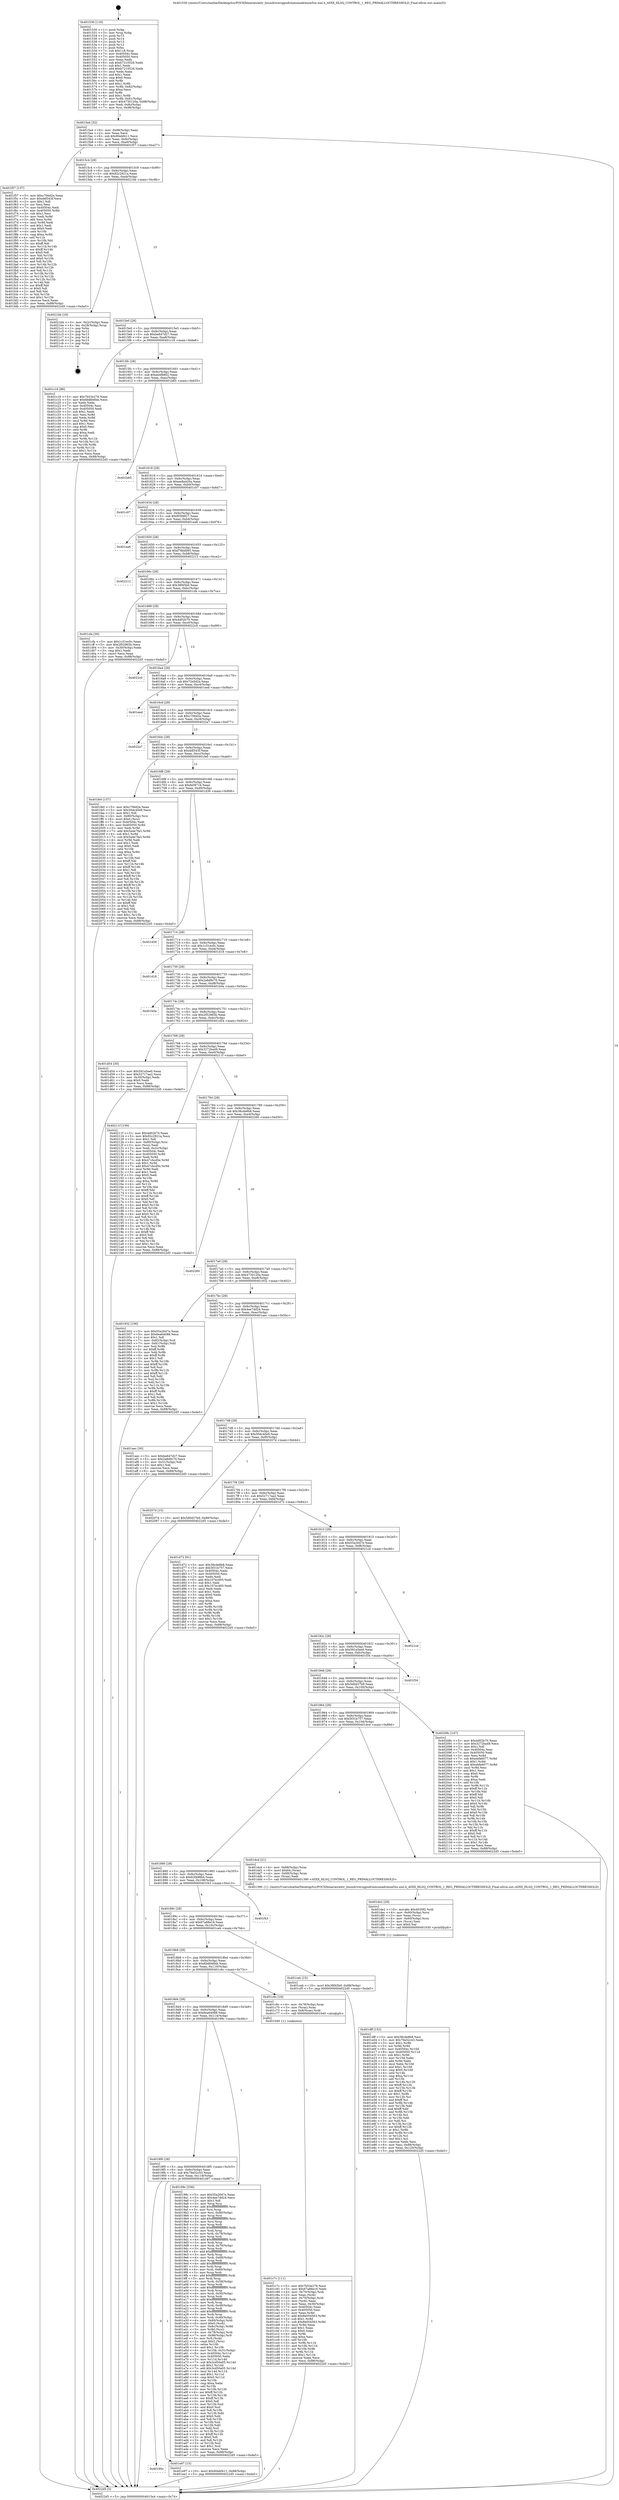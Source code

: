 digraph "0x401530" {
  label = "0x401530 (/mnt/c/Users/mathe/Desktop/tcc/POCII/binaries/extr_linuxdriversgpudrmmsmadrenoa5xx.xml.h_A5XX_HLSQ_CONTROL_1_REG_PRIMALLOCTHRESHOLD_Final-ollvm.out::main(0))"
  labelloc = "t"
  node[shape=record]

  Entry [label="",width=0.3,height=0.3,shape=circle,fillcolor=black,style=filled]
  "0x4015a4" [label="{
     0x4015a4 [32]\l
     | [instrs]\l
     &nbsp;&nbsp;0x4015a4 \<+6\>: mov -0x88(%rbp),%eax\l
     &nbsp;&nbsp;0x4015aa \<+2\>: mov %eax,%ecx\l
     &nbsp;&nbsp;0x4015ac \<+6\>: sub $0x90ebf411,%ecx\l
     &nbsp;&nbsp;0x4015b2 \<+6\>: mov %eax,-0x9c(%rbp)\l
     &nbsp;&nbsp;0x4015b8 \<+6\>: mov %ecx,-0xa0(%rbp)\l
     &nbsp;&nbsp;0x4015be \<+6\>: je 0000000000401f57 \<main+0xa27\>\l
  }"]
  "0x401f57" [label="{
     0x401f57 [137]\l
     | [instrs]\l
     &nbsp;&nbsp;0x401f57 \<+5\>: mov $0xc706d2e,%eax\l
     &nbsp;&nbsp;0x401f5c \<+5\>: mov $0xddf343f,%ecx\l
     &nbsp;&nbsp;0x401f61 \<+2\>: mov $0x1,%dl\l
     &nbsp;&nbsp;0x401f63 \<+2\>: xor %esi,%esi\l
     &nbsp;&nbsp;0x401f65 \<+7\>: mov 0x40504c,%edi\l
     &nbsp;&nbsp;0x401f6c \<+8\>: mov 0x405050,%r8d\l
     &nbsp;&nbsp;0x401f74 \<+3\>: sub $0x1,%esi\l
     &nbsp;&nbsp;0x401f77 \<+3\>: mov %edi,%r9d\l
     &nbsp;&nbsp;0x401f7a \<+3\>: add %esi,%r9d\l
     &nbsp;&nbsp;0x401f7d \<+4\>: imul %r9d,%edi\l
     &nbsp;&nbsp;0x401f81 \<+3\>: and $0x1,%edi\l
     &nbsp;&nbsp;0x401f84 \<+3\>: cmp $0x0,%edi\l
     &nbsp;&nbsp;0x401f87 \<+4\>: sete %r10b\l
     &nbsp;&nbsp;0x401f8b \<+4\>: cmp $0xa,%r8d\l
     &nbsp;&nbsp;0x401f8f \<+4\>: setl %r11b\l
     &nbsp;&nbsp;0x401f93 \<+3\>: mov %r10b,%bl\l
     &nbsp;&nbsp;0x401f96 \<+3\>: xor $0xff,%bl\l
     &nbsp;&nbsp;0x401f99 \<+3\>: mov %r11b,%r14b\l
     &nbsp;&nbsp;0x401f9c \<+4\>: xor $0xff,%r14b\l
     &nbsp;&nbsp;0x401fa0 \<+3\>: xor $0x0,%dl\l
     &nbsp;&nbsp;0x401fa3 \<+3\>: mov %bl,%r15b\l
     &nbsp;&nbsp;0x401fa6 \<+4\>: and $0x0,%r15b\l
     &nbsp;&nbsp;0x401faa \<+3\>: and %dl,%r10b\l
     &nbsp;&nbsp;0x401fad \<+3\>: mov %r14b,%r12b\l
     &nbsp;&nbsp;0x401fb0 \<+4\>: and $0x0,%r12b\l
     &nbsp;&nbsp;0x401fb4 \<+3\>: and %dl,%r11b\l
     &nbsp;&nbsp;0x401fb7 \<+3\>: or %r10b,%r15b\l
     &nbsp;&nbsp;0x401fba \<+3\>: or %r11b,%r12b\l
     &nbsp;&nbsp;0x401fbd \<+3\>: xor %r12b,%r15b\l
     &nbsp;&nbsp;0x401fc0 \<+3\>: or %r14b,%bl\l
     &nbsp;&nbsp;0x401fc3 \<+3\>: xor $0xff,%bl\l
     &nbsp;&nbsp;0x401fc6 \<+3\>: or $0x0,%dl\l
     &nbsp;&nbsp;0x401fc9 \<+2\>: and %dl,%bl\l
     &nbsp;&nbsp;0x401fcb \<+3\>: or %bl,%r15b\l
     &nbsp;&nbsp;0x401fce \<+4\>: test $0x1,%r15b\l
     &nbsp;&nbsp;0x401fd2 \<+3\>: cmovne %ecx,%eax\l
     &nbsp;&nbsp;0x401fd5 \<+6\>: mov %eax,-0x88(%rbp)\l
     &nbsp;&nbsp;0x401fdb \<+5\>: jmp 00000000004022d5 \<main+0xda5\>\l
  }"]
  "0x4015c4" [label="{
     0x4015c4 [28]\l
     | [instrs]\l
     &nbsp;&nbsp;0x4015c4 \<+5\>: jmp 00000000004015c9 \<main+0x99\>\l
     &nbsp;&nbsp;0x4015c9 \<+6\>: mov -0x9c(%rbp),%eax\l
     &nbsp;&nbsp;0x4015cf \<+5\>: sub $0x92c2921a,%eax\l
     &nbsp;&nbsp;0x4015d4 \<+6\>: mov %eax,-0xa4(%rbp)\l
     &nbsp;&nbsp;0x4015da \<+6\>: je 00000000004021bb \<main+0xc8b\>\l
  }"]
  Exit [label="",width=0.3,height=0.3,shape=circle,fillcolor=black,style=filled,peripheries=2]
  "0x4021bb" [label="{
     0x4021bb [18]\l
     | [instrs]\l
     &nbsp;&nbsp;0x4021bb \<+3\>: mov -0x2c(%rbp),%eax\l
     &nbsp;&nbsp;0x4021be \<+4\>: lea -0x28(%rbp),%rsp\l
     &nbsp;&nbsp;0x4021c2 \<+1\>: pop %rbx\l
     &nbsp;&nbsp;0x4021c3 \<+2\>: pop %r12\l
     &nbsp;&nbsp;0x4021c5 \<+2\>: pop %r13\l
     &nbsp;&nbsp;0x4021c7 \<+2\>: pop %r14\l
     &nbsp;&nbsp;0x4021c9 \<+2\>: pop %r15\l
     &nbsp;&nbsp;0x4021cb \<+1\>: pop %rbp\l
     &nbsp;&nbsp;0x4021cc \<+1\>: ret\l
  }"]
  "0x4015e0" [label="{
     0x4015e0 [28]\l
     | [instrs]\l
     &nbsp;&nbsp;0x4015e0 \<+5\>: jmp 00000000004015e5 \<main+0xb5\>\l
     &nbsp;&nbsp;0x4015e5 \<+6\>: mov -0x9c(%rbp),%eax\l
     &nbsp;&nbsp;0x4015eb \<+5\>: sub $0xbe647d27,%eax\l
     &nbsp;&nbsp;0x4015f0 \<+6\>: mov %eax,-0xa8(%rbp)\l
     &nbsp;&nbsp;0x4015f6 \<+6\>: je 0000000000401c16 \<main+0x6e6\>\l
  }"]
  "0x40190c" [label="{
     0x40190c\l
  }", style=dashed]
  "0x401c16" [label="{
     0x401c16 [86]\l
     | [instrs]\l
     &nbsp;&nbsp;0x401c16 \<+5\>: mov $0x7b53e276,%eax\l
     &nbsp;&nbsp;0x401c1b \<+5\>: mov $0x6bd846bb,%ecx\l
     &nbsp;&nbsp;0x401c20 \<+2\>: xor %edx,%edx\l
     &nbsp;&nbsp;0x401c22 \<+7\>: mov 0x40504c,%esi\l
     &nbsp;&nbsp;0x401c29 \<+7\>: mov 0x405050,%edi\l
     &nbsp;&nbsp;0x401c30 \<+3\>: sub $0x1,%edx\l
     &nbsp;&nbsp;0x401c33 \<+3\>: mov %esi,%r8d\l
     &nbsp;&nbsp;0x401c36 \<+3\>: add %edx,%r8d\l
     &nbsp;&nbsp;0x401c39 \<+4\>: imul %r8d,%esi\l
     &nbsp;&nbsp;0x401c3d \<+3\>: and $0x1,%esi\l
     &nbsp;&nbsp;0x401c40 \<+3\>: cmp $0x0,%esi\l
     &nbsp;&nbsp;0x401c43 \<+4\>: sete %r9b\l
     &nbsp;&nbsp;0x401c47 \<+3\>: cmp $0xa,%edi\l
     &nbsp;&nbsp;0x401c4a \<+4\>: setl %r10b\l
     &nbsp;&nbsp;0x401c4e \<+3\>: mov %r9b,%r11b\l
     &nbsp;&nbsp;0x401c51 \<+3\>: and %r10b,%r11b\l
     &nbsp;&nbsp;0x401c54 \<+3\>: xor %r10b,%r9b\l
     &nbsp;&nbsp;0x401c57 \<+3\>: or %r9b,%r11b\l
     &nbsp;&nbsp;0x401c5a \<+4\>: test $0x1,%r11b\l
     &nbsp;&nbsp;0x401c5e \<+3\>: cmovne %ecx,%eax\l
     &nbsp;&nbsp;0x401c61 \<+6\>: mov %eax,-0x88(%rbp)\l
     &nbsp;&nbsp;0x401c67 \<+5\>: jmp 00000000004022d5 \<main+0xda5\>\l
  }"]
  "0x4015fc" [label="{
     0x4015fc [28]\l
     | [instrs]\l
     &nbsp;&nbsp;0x4015fc \<+5\>: jmp 0000000000401601 \<main+0xd1\>\l
     &nbsp;&nbsp;0x401601 \<+6\>: mov -0x9c(%rbp),%eax\l
     &nbsp;&nbsp;0x401607 \<+5\>: sub $0xee4fb802,%eax\l
     &nbsp;&nbsp;0x40160c \<+6\>: mov %eax,-0xac(%rbp)\l
     &nbsp;&nbsp;0x401612 \<+6\>: je 0000000000401b65 \<main+0x635\>\l
  }"]
  "0x401e97" [label="{
     0x401e97 [15]\l
     | [instrs]\l
     &nbsp;&nbsp;0x401e97 \<+10\>: movl $0x90ebf411,-0x88(%rbp)\l
     &nbsp;&nbsp;0x401ea1 \<+5\>: jmp 00000000004022d5 \<main+0xda5\>\l
  }"]
  "0x401b65" [label="{
     0x401b65\l
  }", style=dashed]
  "0x401618" [label="{
     0x401618 [28]\l
     | [instrs]\l
     &nbsp;&nbsp;0x401618 \<+5\>: jmp 000000000040161d \<main+0xed\>\l
     &nbsp;&nbsp;0x40161d \<+6\>: mov -0x9c(%rbp),%eax\l
     &nbsp;&nbsp;0x401623 \<+5\>: sub $0xee8a420a,%eax\l
     &nbsp;&nbsp;0x401628 \<+6\>: mov %eax,-0xb0(%rbp)\l
     &nbsp;&nbsp;0x40162e \<+6\>: je 0000000000401c07 \<main+0x6d7\>\l
  }"]
  "0x401dff" [label="{
     0x401dff [152]\l
     | [instrs]\l
     &nbsp;&nbsp;0x401dff \<+5\>: mov $0x38cde8b8,%esi\l
     &nbsp;&nbsp;0x401e04 \<+5\>: mov $0x79a52c43,%edx\l
     &nbsp;&nbsp;0x401e09 \<+3\>: mov $0x1,%r8b\l
     &nbsp;&nbsp;0x401e0c \<+3\>: xor %r9d,%r9d\l
     &nbsp;&nbsp;0x401e0f \<+8\>: mov 0x40504c,%r10d\l
     &nbsp;&nbsp;0x401e17 \<+8\>: mov 0x405050,%r11d\l
     &nbsp;&nbsp;0x401e1f \<+4\>: sub $0x1,%r9d\l
     &nbsp;&nbsp;0x401e23 \<+3\>: mov %r10d,%ebx\l
     &nbsp;&nbsp;0x401e26 \<+3\>: add %r9d,%ebx\l
     &nbsp;&nbsp;0x401e29 \<+4\>: imul %ebx,%r10d\l
     &nbsp;&nbsp;0x401e2d \<+4\>: and $0x1,%r10d\l
     &nbsp;&nbsp;0x401e31 \<+4\>: cmp $0x0,%r10d\l
     &nbsp;&nbsp;0x401e35 \<+4\>: sete %r14b\l
     &nbsp;&nbsp;0x401e39 \<+4\>: cmp $0xa,%r11d\l
     &nbsp;&nbsp;0x401e3d \<+4\>: setl %r15b\l
     &nbsp;&nbsp;0x401e41 \<+3\>: mov %r14b,%r12b\l
     &nbsp;&nbsp;0x401e44 \<+4\>: xor $0xff,%r12b\l
     &nbsp;&nbsp;0x401e48 \<+3\>: mov %r15b,%r13b\l
     &nbsp;&nbsp;0x401e4b \<+4\>: xor $0xff,%r13b\l
     &nbsp;&nbsp;0x401e4f \<+4\>: xor $0x1,%r8b\l
     &nbsp;&nbsp;0x401e53 \<+3\>: mov %r12b,%cl\l
     &nbsp;&nbsp;0x401e56 \<+3\>: and $0xff,%cl\l
     &nbsp;&nbsp;0x401e59 \<+3\>: and %r8b,%r14b\l
     &nbsp;&nbsp;0x401e5c \<+3\>: mov %r13b,%dil\l
     &nbsp;&nbsp;0x401e5f \<+4\>: and $0xff,%dil\l
     &nbsp;&nbsp;0x401e63 \<+3\>: and %r8b,%r15b\l
     &nbsp;&nbsp;0x401e66 \<+3\>: or %r14b,%cl\l
     &nbsp;&nbsp;0x401e69 \<+3\>: or %r15b,%dil\l
     &nbsp;&nbsp;0x401e6c \<+3\>: xor %dil,%cl\l
     &nbsp;&nbsp;0x401e6f \<+3\>: or %r13b,%r12b\l
     &nbsp;&nbsp;0x401e72 \<+4\>: xor $0xff,%r12b\l
     &nbsp;&nbsp;0x401e76 \<+4\>: or $0x1,%r8b\l
     &nbsp;&nbsp;0x401e7a \<+3\>: and %r8b,%r12b\l
     &nbsp;&nbsp;0x401e7d \<+3\>: or %r12b,%cl\l
     &nbsp;&nbsp;0x401e80 \<+3\>: test $0x1,%cl\l
     &nbsp;&nbsp;0x401e83 \<+3\>: cmovne %edx,%esi\l
     &nbsp;&nbsp;0x401e86 \<+6\>: mov %esi,-0x88(%rbp)\l
     &nbsp;&nbsp;0x401e8c \<+6\>: mov %eax,-0x120(%rbp)\l
     &nbsp;&nbsp;0x401e92 \<+5\>: jmp 00000000004022d5 \<main+0xda5\>\l
  }"]
  "0x401c07" [label="{
     0x401c07\l
  }", style=dashed]
  "0x401634" [label="{
     0x401634 [28]\l
     | [instrs]\l
     &nbsp;&nbsp;0x401634 \<+5\>: jmp 0000000000401639 \<main+0x109\>\l
     &nbsp;&nbsp;0x401639 \<+6\>: mov -0x9c(%rbp),%eax\l
     &nbsp;&nbsp;0x40163f \<+5\>: sub $0xf05fd817,%eax\l
     &nbsp;&nbsp;0x401644 \<+6\>: mov %eax,-0xb4(%rbp)\l
     &nbsp;&nbsp;0x40164a \<+6\>: je 0000000000401ea6 \<main+0x976\>\l
  }"]
  "0x401de2" [label="{
     0x401de2 [29]\l
     | [instrs]\l
     &nbsp;&nbsp;0x401de2 \<+10\>: movabs $0x4030f2,%rdi\l
     &nbsp;&nbsp;0x401dec \<+4\>: mov -0x60(%rbp),%rcx\l
     &nbsp;&nbsp;0x401df0 \<+2\>: mov %eax,(%rcx)\l
     &nbsp;&nbsp;0x401df2 \<+4\>: mov -0x60(%rbp),%rcx\l
     &nbsp;&nbsp;0x401df6 \<+2\>: mov (%rcx),%esi\l
     &nbsp;&nbsp;0x401df8 \<+2\>: mov $0x0,%al\l
     &nbsp;&nbsp;0x401dfa \<+5\>: call 0000000000401030 \<printf@plt\>\l
     | [calls]\l
     &nbsp;&nbsp;0x401030 \{1\} (unknown)\l
  }"]
  "0x401ea6" [label="{
     0x401ea6\l
  }", style=dashed]
  "0x401650" [label="{
     0x401650 [28]\l
     | [instrs]\l
     &nbsp;&nbsp;0x401650 \<+5\>: jmp 0000000000401655 \<main+0x125\>\l
     &nbsp;&nbsp;0x401655 \<+6\>: mov -0x9c(%rbp),%eax\l
     &nbsp;&nbsp;0x40165b \<+5\>: sub $0xf76bd065,%eax\l
     &nbsp;&nbsp;0x401660 \<+6\>: mov %eax,-0xb8(%rbp)\l
     &nbsp;&nbsp;0x401666 \<+6\>: je 0000000000402212 \<main+0xce2\>\l
  }"]
  "0x401c7c" [label="{
     0x401c7c [111]\l
     | [instrs]\l
     &nbsp;&nbsp;0x401c7c \<+5\>: mov $0x7b53e276,%ecx\l
     &nbsp;&nbsp;0x401c81 \<+5\>: mov $0x67a88e16,%edx\l
     &nbsp;&nbsp;0x401c86 \<+4\>: mov -0x70(%rbp),%rdi\l
     &nbsp;&nbsp;0x401c8a \<+2\>: mov %eax,(%rdi)\l
     &nbsp;&nbsp;0x401c8c \<+4\>: mov -0x70(%rbp),%rdi\l
     &nbsp;&nbsp;0x401c90 \<+2\>: mov (%rdi),%eax\l
     &nbsp;&nbsp;0x401c92 \<+3\>: mov %eax,-0x30(%rbp)\l
     &nbsp;&nbsp;0x401c95 \<+7\>: mov 0x40504c,%eax\l
     &nbsp;&nbsp;0x401c9c \<+7\>: mov 0x405050,%esi\l
     &nbsp;&nbsp;0x401ca3 \<+3\>: mov %eax,%r8d\l
     &nbsp;&nbsp;0x401ca6 \<+7\>: add $0x8e054563,%r8d\l
     &nbsp;&nbsp;0x401cad \<+4\>: sub $0x1,%r8d\l
     &nbsp;&nbsp;0x401cb1 \<+7\>: sub $0x8e054563,%r8d\l
     &nbsp;&nbsp;0x401cb8 \<+4\>: imul %r8d,%eax\l
     &nbsp;&nbsp;0x401cbc \<+3\>: and $0x1,%eax\l
     &nbsp;&nbsp;0x401cbf \<+3\>: cmp $0x0,%eax\l
     &nbsp;&nbsp;0x401cc2 \<+4\>: sete %r9b\l
     &nbsp;&nbsp;0x401cc6 \<+3\>: cmp $0xa,%esi\l
     &nbsp;&nbsp;0x401cc9 \<+4\>: setl %r10b\l
     &nbsp;&nbsp;0x401ccd \<+3\>: mov %r9b,%r11b\l
     &nbsp;&nbsp;0x401cd0 \<+3\>: and %r10b,%r11b\l
     &nbsp;&nbsp;0x401cd3 \<+3\>: xor %r10b,%r9b\l
     &nbsp;&nbsp;0x401cd6 \<+3\>: or %r9b,%r11b\l
     &nbsp;&nbsp;0x401cd9 \<+4\>: test $0x1,%r11b\l
     &nbsp;&nbsp;0x401cdd \<+3\>: cmovne %edx,%ecx\l
     &nbsp;&nbsp;0x401ce0 \<+6\>: mov %ecx,-0x88(%rbp)\l
     &nbsp;&nbsp;0x401ce6 \<+5\>: jmp 00000000004022d5 \<main+0xda5\>\l
  }"]
  "0x402212" [label="{
     0x402212\l
  }", style=dashed]
  "0x40166c" [label="{
     0x40166c [28]\l
     | [instrs]\l
     &nbsp;&nbsp;0x40166c \<+5\>: jmp 0000000000401671 \<main+0x141\>\l
     &nbsp;&nbsp;0x401671 \<+6\>: mov -0x9c(%rbp),%eax\l
     &nbsp;&nbsp;0x401677 \<+5\>: sub $0x38f45b0,%eax\l
     &nbsp;&nbsp;0x40167c \<+6\>: mov %eax,-0xbc(%rbp)\l
     &nbsp;&nbsp;0x401682 \<+6\>: je 0000000000401cfa \<main+0x7ca\>\l
  }"]
  "0x4018f0" [label="{
     0x4018f0 [28]\l
     | [instrs]\l
     &nbsp;&nbsp;0x4018f0 \<+5\>: jmp 00000000004018f5 \<main+0x3c5\>\l
     &nbsp;&nbsp;0x4018f5 \<+6\>: mov -0x9c(%rbp),%eax\l
     &nbsp;&nbsp;0x4018fb \<+5\>: sub $0x79a52c43,%eax\l
     &nbsp;&nbsp;0x401900 \<+6\>: mov %eax,-0x118(%rbp)\l
     &nbsp;&nbsp;0x401906 \<+6\>: je 0000000000401e97 \<main+0x967\>\l
  }"]
  "0x401cfa" [label="{
     0x401cfa [30]\l
     | [instrs]\l
     &nbsp;&nbsp;0x401cfa \<+5\>: mov $0x1c31ec0c,%eax\l
     &nbsp;&nbsp;0x401cff \<+5\>: mov $0x2f52965b,%ecx\l
     &nbsp;&nbsp;0x401d04 \<+3\>: mov -0x30(%rbp),%edx\l
     &nbsp;&nbsp;0x401d07 \<+3\>: cmp $0x1,%edx\l
     &nbsp;&nbsp;0x401d0a \<+3\>: cmovl %ecx,%eax\l
     &nbsp;&nbsp;0x401d0d \<+6\>: mov %eax,-0x88(%rbp)\l
     &nbsp;&nbsp;0x401d13 \<+5\>: jmp 00000000004022d5 \<main+0xda5\>\l
  }"]
  "0x401688" [label="{
     0x401688 [28]\l
     | [instrs]\l
     &nbsp;&nbsp;0x401688 \<+5\>: jmp 000000000040168d \<main+0x15d\>\l
     &nbsp;&nbsp;0x40168d \<+6\>: mov -0x9c(%rbp),%eax\l
     &nbsp;&nbsp;0x401693 \<+5\>: sub $0x4d02b70,%eax\l
     &nbsp;&nbsp;0x401698 \<+6\>: mov %eax,-0xc0(%rbp)\l
     &nbsp;&nbsp;0x40169e \<+6\>: je 00000000004022c0 \<main+0xd90\>\l
  }"]
  "0x40199c" [label="{
     0x40199c [336]\l
     | [instrs]\l
     &nbsp;&nbsp;0x40199c \<+5\>: mov $0x55a2647e,%eax\l
     &nbsp;&nbsp;0x4019a1 \<+5\>: mov $0x4ee7dd24,%ecx\l
     &nbsp;&nbsp;0x4019a6 \<+2\>: mov $0x1,%dl\l
     &nbsp;&nbsp;0x4019a8 \<+3\>: mov %rsp,%rsi\l
     &nbsp;&nbsp;0x4019ab \<+4\>: add $0xfffffffffffffff0,%rsi\l
     &nbsp;&nbsp;0x4019af \<+3\>: mov %rsi,%rsp\l
     &nbsp;&nbsp;0x4019b2 \<+4\>: mov %rsi,-0x80(%rbp)\l
     &nbsp;&nbsp;0x4019b6 \<+3\>: mov %rsp,%rsi\l
     &nbsp;&nbsp;0x4019b9 \<+4\>: add $0xfffffffffffffff0,%rsi\l
     &nbsp;&nbsp;0x4019bd \<+3\>: mov %rsi,%rsp\l
     &nbsp;&nbsp;0x4019c0 \<+3\>: mov %rsp,%rdi\l
     &nbsp;&nbsp;0x4019c3 \<+4\>: add $0xfffffffffffffff0,%rdi\l
     &nbsp;&nbsp;0x4019c7 \<+3\>: mov %rdi,%rsp\l
     &nbsp;&nbsp;0x4019ca \<+4\>: mov %rdi,-0x78(%rbp)\l
     &nbsp;&nbsp;0x4019ce \<+3\>: mov %rsp,%rdi\l
     &nbsp;&nbsp;0x4019d1 \<+4\>: add $0xfffffffffffffff0,%rdi\l
     &nbsp;&nbsp;0x4019d5 \<+3\>: mov %rdi,%rsp\l
     &nbsp;&nbsp;0x4019d8 \<+4\>: mov %rdi,-0x70(%rbp)\l
     &nbsp;&nbsp;0x4019dc \<+3\>: mov %rsp,%rdi\l
     &nbsp;&nbsp;0x4019df \<+4\>: add $0xfffffffffffffff0,%rdi\l
     &nbsp;&nbsp;0x4019e3 \<+3\>: mov %rdi,%rsp\l
     &nbsp;&nbsp;0x4019e6 \<+4\>: mov %rdi,-0x68(%rbp)\l
     &nbsp;&nbsp;0x4019ea \<+3\>: mov %rsp,%rdi\l
     &nbsp;&nbsp;0x4019ed \<+4\>: add $0xfffffffffffffff0,%rdi\l
     &nbsp;&nbsp;0x4019f1 \<+3\>: mov %rdi,%rsp\l
     &nbsp;&nbsp;0x4019f4 \<+4\>: mov %rdi,-0x60(%rbp)\l
     &nbsp;&nbsp;0x4019f8 \<+3\>: mov %rsp,%rdi\l
     &nbsp;&nbsp;0x4019fb \<+4\>: add $0xfffffffffffffff0,%rdi\l
     &nbsp;&nbsp;0x4019ff \<+3\>: mov %rdi,%rsp\l
     &nbsp;&nbsp;0x401a02 \<+4\>: mov %rdi,-0x58(%rbp)\l
     &nbsp;&nbsp;0x401a06 \<+3\>: mov %rsp,%rdi\l
     &nbsp;&nbsp;0x401a09 \<+4\>: add $0xfffffffffffffff0,%rdi\l
     &nbsp;&nbsp;0x401a0d \<+3\>: mov %rdi,%rsp\l
     &nbsp;&nbsp;0x401a10 \<+4\>: mov %rdi,-0x50(%rbp)\l
     &nbsp;&nbsp;0x401a14 \<+3\>: mov %rsp,%rdi\l
     &nbsp;&nbsp;0x401a17 \<+4\>: add $0xfffffffffffffff0,%rdi\l
     &nbsp;&nbsp;0x401a1b \<+3\>: mov %rdi,%rsp\l
     &nbsp;&nbsp;0x401a1e \<+4\>: mov %rdi,-0x48(%rbp)\l
     &nbsp;&nbsp;0x401a22 \<+3\>: mov %rsp,%rdi\l
     &nbsp;&nbsp;0x401a25 \<+4\>: add $0xfffffffffffffff0,%rdi\l
     &nbsp;&nbsp;0x401a29 \<+3\>: mov %rdi,%rsp\l
     &nbsp;&nbsp;0x401a2c \<+4\>: mov %rdi,-0x40(%rbp)\l
     &nbsp;&nbsp;0x401a30 \<+4\>: mov -0x80(%rbp),%rdi\l
     &nbsp;&nbsp;0x401a34 \<+6\>: movl $0x0,(%rdi)\l
     &nbsp;&nbsp;0x401a3a \<+7\>: mov -0x8c(%rbp),%r8d\l
     &nbsp;&nbsp;0x401a41 \<+3\>: mov %r8d,(%rsi)\l
     &nbsp;&nbsp;0x401a44 \<+4\>: mov -0x78(%rbp),%rdi\l
     &nbsp;&nbsp;0x401a48 \<+7\>: mov -0x98(%rbp),%r9\l
     &nbsp;&nbsp;0x401a4f \<+3\>: mov %r9,(%rdi)\l
     &nbsp;&nbsp;0x401a52 \<+3\>: cmpl $0x2,(%rsi)\l
     &nbsp;&nbsp;0x401a55 \<+4\>: setne %r10b\l
     &nbsp;&nbsp;0x401a59 \<+4\>: and $0x1,%r10b\l
     &nbsp;&nbsp;0x401a5d \<+4\>: mov %r10b,-0x31(%rbp)\l
     &nbsp;&nbsp;0x401a61 \<+8\>: mov 0x40504c,%r11d\l
     &nbsp;&nbsp;0x401a69 \<+7\>: mov 0x405050,%ebx\l
     &nbsp;&nbsp;0x401a70 \<+3\>: mov %r11d,%r14d\l
     &nbsp;&nbsp;0x401a73 \<+7\>: sub $0x3cd50a05,%r14d\l
     &nbsp;&nbsp;0x401a7a \<+4\>: sub $0x1,%r14d\l
     &nbsp;&nbsp;0x401a7e \<+7\>: add $0x3cd50a05,%r14d\l
     &nbsp;&nbsp;0x401a85 \<+4\>: imul %r14d,%r11d\l
     &nbsp;&nbsp;0x401a89 \<+4\>: and $0x1,%r11d\l
     &nbsp;&nbsp;0x401a8d \<+4\>: cmp $0x0,%r11d\l
     &nbsp;&nbsp;0x401a91 \<+4\>: sete %r10b\l
     &nbsp;&nbsp;0x401a95 \<+3\>: cmp $0xa,%ebx\l
     &nbsp;&nbsp;0x401a98 \<+4\>: setl %r15b\l
     &nbsp;&nbsp;0x401a9c \<+3\>: mov %r10b,%r12b\l
     &nbsp;&nbsp;0x401a9f \<+4\>: xor $0xff,%r12b\l
     &nbsp;&nbsp;0x401aa3 \<+3\>: mov %r15b,%r13b\l
     &nbsp;&nbsp;0x401aa6 \<+4\>: xor $0xff,%r13b\l
     &nbsp;&nbsp;0x401aaa \<+3\>: xor $0x0,%dl\l
     &nbsp;&nbsp;0x401aad \<+3\>: mov %r12b,%sil\l
     &nbsp;&nbsp;0x401ab0 \<+4\>: and $0x0,%sil\l
     &nbsp;&nbsp;0x401ab4 \<+3\>: and %dl,%r10b\l
     &nbsp;&nbsp;0x401ab7 \<+3\>: mov %r13b,%dil\l
     &nbsp;&nbsp;0x401aba \<+4\>: and $0x0,%dil\l
     &nbsp;&nbsp;0x401abe \<+3\>: and %dl,%r15b\l
     &nbsp;&nbsp;0x401ac1 \<+3\>: or %r10b,%sil\l
     &nbsp;&nbsp;0x401ac4 \<+3\>: or %r15b,%dil\l
     &nbsp;&nbsp;0x401ac7 \<+3\>: xor %dil,%sil\l
     &nbsp;&nbsp;0x401aca \<+3\>: or %r13b,%r12b\l
     &nbsp;&nbsp;0x401acd \<+4\>: xor $0xff,%r12b\l
     &nbsp;&nbsp;0x401ad1 \<+3\>: or $0x0,%dl\l
     &nbsp;&nbsp;0x401ad4 \<+3\>: and %dl,%r12b\l
     &nbsp;&nbsp;0x401ad7 \<+3\>: or %r12b,%sil\l
     &nbsp;&nbsp;0x401ada \<+4\>: test $0x1,%sil\l
     &nbsp;&nbsp;0x401ade \<+3\>: cmovne %ecx,%eax\l
     &nbsp;&nbsp;0x401ae1 \<+6\>: mov %eax,-0x88(%rbp)\l
     &nbsp;&nbsp;0x401ae7 \<+5\>: jmp 00000000004022d5 \<main+0xda5\>\l
  }"]
  "0x4022c0" [label="{
     0x4022c0\l
  }", style=dashed]
  "0x4016a4" [label="{
     0x4016a4 [28]\l
     | [instrs]\l
     &nbsp;&nbsp;0x4016a4 \<+5\>: jmp 00000000004016a9 \<main+0x179\>\l
     &nbsp;&nbsp;0x4016a9 \<+6\>: mov -0x9c(%rbp),%eax\l
     &nbsp;&nbsp;0x4016af \<+5\>: sub $0x72e5d2a,%eax\l
     &nbsp;&nbsp;0x4016b4 \<+6\>: mov %eax,-0xc4(%rbp)\l
     &nbsp;&nbsp;0x4016ba \<+6\>: je 0000000000401eed \<main+0x9bd\>\l
  }"]
  "0x4018d4" [label="{
     0x4018d4 [28]\l
     | [instrs]\l
     &nbsp;&nbsp;0x4018d4 \<+5\>: jmp 00000000004018d9 \<main+0x3a9\>\l
     &nbsp;&nbsp;0x4018d9 \<+6\>: mov -0x9c(%rbp),%eax\l
     &nbsp;&nbsp;0x4018df \<+5\>: sub $0x6ea64088,%eax\l
     &nbsp;&nbsp;0x4018e4 \<+6\>: mov %eax,-0x114(%rbp)\l
     &nbsp;&nbsp;0x4018ea \<+6\>: je 000000000040199c \<main+0x46c\>\l
  }"]
  "0x401eed" [label="{
     0x401eed\l
  }", style=dashed]
  "0x4016c0" [label="{
     0x4016c0 [28]\l
     | [instrs]\l
     &nbsp;&nbsp;0x4016c0 \<+5\>: jmp 00000000004016c5 \<main+0x195\>\l
     &nbsp;&nbsp;0x4016c5 \<+6\>: mov -0x9c(%rbp),%eax\l
     &nbsp;&nbsp;0x4016cb \<+5\>: sub $0xc706d2e,%eax\l
     &nbsp;&nbsp;0x4016d0 \<+6\>: mov %eax,-0xc8(%rbp)\l
     &nbsp;&nbsp;0x4016d6 \<+6\>: je 00000000004022a7 \<main+0xd77\>\l
  }"]
  "0x401c6c" [label="{
     0x401c6c [16]\l
     | [instrs]\l
     &nbsp;&nbsp;0x401c6c \<+4\>: mov -0x78(%rbp),%rax\l
     &nbsp;&nbsp;0x401c70 \<+3\>: mov (%rax),%rax\l
     &nbsp;&nbsp;0x401c73 \<+4\>: mov 0x8(%rax),%rdi\l
     &nbsp;&nbsp;0x401c77 \<+5\>: call 0000000000401040 \<atoi@plt\>\l
     | [calls]\l
     &nbsp;&nbsp;0x401040 \{1\} (unknown)\l
  }"]
  "0x4022a7" [label="{
     0x4022a7\l
  }", style=dashed]
  "0x4016dc" [label="{
     0x4016dc [28]\l
     | [instrs]\l
     &nbsp;&nbsp;0x4016dc \<+5\>: jmp 00000000004016e1 \<main+0x1b1\>\l
     &nbsp;&nbsp;0x4016e1 \<+6\>: mov -0x9c(%rbp),%eax\l
     &nbsp;&nbsp;0x4016e7 \<+5\>: sub $0xddf343f,%eax\l
     &nbsp;&nbsp;0x4016ec \<+6\>: mov %eax,-0xcc(%rbp)\l
     &nbsp;&nbsp;0x4016f2 \<+6\>: je 0000000000401fe0 \<main+0xab0\>\l
  }"]
  "0x4018b8" [label="{
     0x4018b8 [28]\l
     | [instrs]\l
     &nbsp;&nbsp;0x4018b8 \<+5\>: jmp 00000000004018bd \<main+0x38d\>\l
     &nbsp;&nbsp;0x4018bd \<+6\>: mov -0x9c(%rbp),%eax\l
     &nbsp;&nbsp;0x4018c3 \<+5\>: sub $0x6bd846bb,%eax\l
     &nbsp;&nbsp;0x4018c8 \<+6\>: mov %eax,-0x110(%rbp)\l
     &nbsp;&nbsp;0x4018ce \<+6\>: je 0000000000401c6c \<main+0x73c\>\l
  }"]
  "0x401fe0" [label="{
     0x401fe0 [157]\l
     | [instrs]\l
     &nbsp;&nbsp;0x401fe0 \<+5\>: mov $0xc706d2e,%eax\l
     &nbsp;&nbsp;0x401fe5 \<+5\>: mov $0x50dc40e9,%ecx\l
     &nbsp;&nbsp;0x401fea \<+2\>: mov $0x1,%dl\l
     &nbsp;&nbsp;0x401fec \<+4\>: mov -0x80(%rbp),%rsi\l
     &nbsp;&nbsp;0x401ff0 \<+6\>: movl $0x0,(%rsi)\l
     &nbsp;&nbsp;0x401ff6 \<+7\>: mov 0x40504c,%edi\l
     &nbsp;&nbsp;0x401ffd \<+8\>: mov 0x405050,%r8d\l
     &nbsp;&nbsp;0x402005 \<+3\>: mov %edi,%r9d\l
     &nbsp;&nbsp;0x402008 \<+7\>: add $0x5a4e7fa3,%r9d\l
     &nbsp;&nbsp;0x40200f \<+4\>: sub $0x1,%r9d\l
     &nbsp;&nbsp;0x402013 \<+7\>: sub $0x5a4e7fa3,%r9d\l
     &nbsp;&nbsp;0x40201a \<+4\>: imul %r9d,%edi\l
     &nbsp;&nbsp;0x40201e \<+3\>: and $0x1,%edi\l
     &nbsp;&nbsp;0x402021 \<+3\>: cmp $0x0,%edi\l
     &nbsp;&nbsp;0x402024 \<+4\>: sete %r10b\l
     &nbsp;&nbsp;0x402028 \<+4\>: cmp $0xa,%r8d\l
     &nbsp;&nbsp;0x40202c \<+4\>: setl %r11b\l
     &nbsp;&nbsp;0x402030 \<+3\>: mov %r10b,%bl\l
     &nbsp;&nbsp;0x402033 \<+3\>: xor $0xff,%bl\l
     &nbsp;&nbsp;0x402036 \<+3\>: mov %r11b,%r14b\l
     &nbsp;&nbsp;0x402039 \<+4\>: xor $0xff,%r14b\l
     &nbsp;&nbsp;0x40203d \<+3\>: xor $0x1,%dl\l
     &nbsp;&nbsp;0x402040 \<+3\>: mov %bl,%r15b\l
     &nbsp;&nbsp;0x402043 \<+4\>: and $0xff,%r15b\l
     &nbsp;&nbsp;0x402047 \<+3\>: and %dl,%r10b\l
     &nbsp;&nbsp;0x40204a \<+3\>: mov %r14b,%r12b\l
     &nbsp;&nbsp;0x40204d \<+4\>: and $0xff,%r12b\l
     &nbsp;&nbsp;0x402051 \<+3\>: and %dl,%r11b\l
     &nbsp;&nbsp;0x402054 \<+3\>: or %r10b,%r15b\l
     &nbsp;&nbsp;0x402057 \<+3\>: or %r11b,%r12b\l
     &nbsp;&nbsp;0x40205a \<+3\>: xor %r12b,%r15b\l
     &nbsp;&nbsp;0x40205d \<+3\>: or %r14b,%bl\l
     &nbsp;&nbsp;0x402060 \<+3\>: xor $0xff,%bl\l
     &nbsp;&nbsp;0x402063 \<+3\>: or $0x1,%dl\l
     &nbsp;&nbsp;0x402066 \<+2\>: and %dl,%bl\l
     &nbsp;&nbsp;0x402068 \<+3\>: or %bl,%r15b\l
     &nbsp;&nbsp;0x40206b \<+4\>: test $0x1,%r15b\l
     &nbsp;&nbsp;0x40206f \<+3\>: cmovne %ecx,%eax\l
     &nbsp;&nbsp;0x402072 \<+6\>: mov %eax,-0x88(%rbp)\l
     &nbsp;&nbsp;0x402078 \<+5\>: jmp 00000000004022d5 \<main+0xda5\>\l
  }"]
  "0x4016f8" [label="{
     0x4016f8 [28]\l
     | [instrs]\l
     &nbsp;&nbsp;0x4016f8 \<+5\>: jmp 00000000004016fd \<main+0x1cd\>\l
     &nbsp;&nbsp;0x4016fd \<+6\>: mov -0x9c(%rbp),%eax\l
     &nbsp;&nbsp;0x401703 \<+5\>: sub $0xfe08716,%eax\l
     &nbsp;&nbsp;0x401708 \<+6\>: mov %eax,-0xd0(%rbp)\l
     &nbsp;&nbsp;0x40170e \<+6\>: je 0000000000401d36 \<main+0x806\>\l
  }"]
  "0x401ceb" [label="{
     0x401ceb [15]\l
     | [instrs]\l
     &nbsp;&nbsp;0x401ceb \<+10\>: movl $0x38f45b0,-0x88(%rbp)\l
     &nbsp;&nbsp;0x401cf5 \<+5\>: jmp 00000000004022d5 \<main+0xda5\>\l
  }"]
  "0x401d36" [label="{
     0x401d36\l
  }", style=dashed]
  "0x401714" [label="{
     0x401714 [28]\l
     | [instrs]\l
     &nbsp;&nbsp;0x401714 \<+5\>: jmp 0000000000401719 \<main+0x1e9\>\l
     &nbsp;&nbsp;0x401719 \<+6\>: mov -0x9c(%rbp),%eax\l
     &nbsp;&nbsp;0x40171f \<+5\>: sub $0x1c31ec0c,%eax\l
     &nbsp;&nbsp;0x401724 \<+6\>: mov %eax,-0xd4(%rbp)\l
     &nbsp;&nbsp;0x40172a \<+6\>: je 0000000000401d18 \<main+0x7e8\>\l
  }"]
  "0x40189c" [label="{
     0x40189c [28]\l
     | [instrs]\l
     &nbsp;&nbsp;0x40189c \<+5\>: jmp 00000000004018a1 \<main+0x371\>\l
     &nbsp;&nbsp;0x4018a1 \<+6\>: mov -0x9c(%rbp),%eax\l
     &nbsp;&nbsp;0x4018a7 \<+5\>: sub $0x67a88e16,%eax\l
     &nbsp;&nbsp;0x4018ac \<+6\>: mov %eax,-0x10c(%rbp)\l
     &nbsp;&nbsp;0x4018b2 \<+6\>: je 0000000000401ceb \<main+0x7bb\>\l
  }"]
  "0x401d18" [label="{
     0x401d18\l
  }", style=dashed]
  "0x401730" [label="{
     0x401730 [28]\l
     | [instrs]\l
     &nbsp;&nbsp;0x401730 \<+5\>: jmp 0000000000401735 \<main+0x205\>\l
     &nbsp;&nbsp;0x401735 \<+6\>: mov -0x9c(%rbp),%eax\l
     &nbsp;&nbsp;0x40173b \<+5\>: sub $0x2a8d9c70,%eax\l
     &nbsp;&nbsp;0x401740 \<+6\>: mov %eax,-0xd8(%rbp)\l
     &nbsp;&nbsp;0x401746 \<+6\>: je 0000000000401b0a \<main+0x5da\>\l
  }"]
  "0x401f43" [label="{
     0x401f43\l
  }", style=dashed]
  "0x401b0a" [label="{
     0x401b0a\l
  }", style=dashed]
  "0x40174c" [label="{
     0x40174c [28]\l
     | [instrs]\l
     &nbsp;&nbsp;0x40174c \<+5\>: jmp 0000000000401751 \<main+0x221\>\l
     &nbsp;&nbsp;0x401751 \<+6\>: mov -0x9c(%rbp),%eax\l
     &nbsp;&nbsp;0x401757 \<+5\>: sub $0x2f52965b,%eax\l
     &nbsp;&nbsp;0x40175c \<+6\>: mov %eax,-0xdc(%rbp)\l
     &nbsp;&nbsp;0x401762 \<+6\>: je 0000000000401d54 \<main+0x824\>\l
  }"]
  "0x401880" [label="{
     0x401880 [28]\l
     | [instrs]\l
     &nbsp;&nbsp;0x401880 \<+5\>: jmp 0000000000401885 \<main+0x355\>\l
     &nbsp;&nbsp;0x401885 \<+6\>: mov -0x9c(%rbp),%eax\l
     &nbsp;&nbsp;0x40188b \<+5\>: sub $0x62f498b4,%eax\l
     &nbsp;&nbsp;0x401890 \<+6\>: mov %eax,-0x108(%rbp)\l
     &nbsp;&nbsp;0x401896 \<+6\>: je 0000000000401f43 \<main+0xa13\>\l
  }"]
  "0x401d54" [label="{
     0x401d54 [30]\l
     | [instrs]\l
     &nbsp;&nbsp;0x401d54 \<+5\>: mov $0x591a5ee0,%eax\l
     &nbsp;&nbsp;0x401d59 \<+5\>: mov $0x52717aa2,%ecx\l
     &nbsp;&nbsp;0x401d5e \<+3\>: mov -0x30(%rbp),%edx\l
     &nbsp;&nbsp;0x401d61 \<+3\>: cmp $0x0,%edx\l
     &nbsp;&nbsp;0x401d64 \<+3\>: cmove %ecx,%eax\l
     &nbsp;&nbsp;0x401d67 \<+6\>: mov %eax,-0x88(%rbp)\l
     &nbsp;&nbsp;0x401d6d \<+5\>: jmp 00000000004022d5 \<main+0xda5\>\l
  }"]
  "0x401768" [label="{
     0x401768 [28]\l
     | [instrs]\l
     &nbsp;&nbsp;0x401768 \<+5\>: jmp 000000000040176d \<main+0x23d\>\l
     &nbsp;&nbsp;0x40176d \<+6\>: mov -0x9c(%rbp),%eax\l
     &nbsp;&nbsp;0x401773 \<+5\>: sub $0x3272ba49,%eax\l
     &nbsp;&nbsp;0x401778 \<+6\>: mov %eax,-0xe0(%rbp)\l
     &nbsp;&nbsp;0x40177e \<+6\>: je 000000000040211f \<main+0xbef\>\l
  }"]
  "0x401dcd" [label="{
     0x401dcd [21]\l
     | [instrs]\l
     &nbsp;&nbsp;0x401dcd \<+4\>: mov -0x68(%rbp),%rax\l
     &nbsp;&nbsp;0x401dd1 \<+6\>: movl $0x64,(%rax)\l
     &nbsp;&nbsp;0x401dd7 \<+4\>: mov -0x68(%rbp),%rax\l
     &nbsp;&nbsp;0x401ddb \<+2\>: mov (%rax),%edi\l
     &nbsp;&nbsp;0x401ddd \<+5\>: call 0000000000401390 \<A5XX_HLSQ_CONTROL_1_REG_PRIMALLOCTHRESHOLD\>\l
     | [calls]\l
     &nbsp;&nbsp;0x401390 \{1\} (/mnt/c/Users/mathe/Desktop/tcc/POCII/binaries/extr_linuxdriversgpudrmmsmadrenoa5xx.xml.h_A5XX_HLSQ_CONTROL_1_REG_PRIMALLOCTHRESHOLD_Final-ollvm.out::A5XX_HLSQ_CONTROL_1_REG_PRIMALLOCTHRESHOLD)\l
  }"]
  "0x40211f" [label="{
     0x40211f [156]\l
     | [instrs]\l
     &nbsp;&nbsp;0x40211f \<+5\>: mov $0x4d02b70,%eax\l
     &nbsp;&nbsp;0x402124 \<+5\>: mov $0x92c2921a,%ecx\l
     &nbsp;&nbsp;0x402129 \<+2\>: mov $0x1,%dl\l
     &nbsp;&nbsp;0x40212b \<+4\>: mov -0x80(%rbp),%rsi\l
     &nbsp;&nbsp;0x40212f \<+2\>: mov (%rsi),%edi\l
     &nbsp;&nbsp;0x402131 \<+3\>: mov %edi,-0x2c(%rbp)\l
     &nbsp;&nbsp;0x402134 \<+7\>: mov 0x40504c,%edi\l
     &nbsp;&nbsp;0x40213b \<+8\>: mov 0x405050,%r8d\l
     &nbsp;&nbsp;0x402143 \<+3\>: mov %edi,%r9d\l
     &nbsp;&nbsp;0x402146 \<+7\>: sub $0x47cbcd5e,%r9d\l
     &nbsp;&nbsp;0x40214d \<+4\>: sub $0x1,%r9d\l
     &nbsp;&nbsp;0x402151 \<+7\>: add $0x47cbcd5e,%r9d\l
     &nbsp;&nbsp;0x402158 \<+4\>: imul %r9d,%edi\l
     &nbsp;&nbsp;0x40215c \<+3\>: and $0x1,%edi\l
     &nbsp;&nbsp;0x40215f \<+3\>: cmp $0x0,%edi\l
     &nbsp;&nbsp;0x402162 \<+4\>: sete %r10b\l
     &nbsp;&nbsp;0x402166 \<+4\>: cmp $0xa,%r8d\l
     &nbsp;&nbsp;0x40216a \<+4\>: setl %r11b\l
     &nbsp;&nbsp;0x40216e \<+3\>: mov %r10b,%bl\l
     &nbsp;&nbsp;0x402171 \<+3\>: xor $0xff,%bl\l
     &nbsp;&nbsp;0x402174 \<+3\>: mov %r11b,%r14b\l
     &nbsp;&nbsp;0x402177 \<+4\>: xor $0xff,%r14b\l
     &nbsp;&nbsp;0x40217b \<+3\>: xor $0x0,%dl\l
     &nbsp;&nbsp;0x40217e \<+3\>: mov %bl,%r15b\l
     &nbsp;&nbsp;0x402181 \<+4\>: and $0x0,%r15b\l
     &nbsp;&nbsp;0x402185 \<+3\>: and %dl,%r10b\l
     &nbsp;&nbsp;0x402188 \<+3\>: mov %r14b,%r12b\l
     &nbsp;&nbsp;0x40218b \<+4\>: and $0x0,%r12b\l
     &nbsp;&nbsp;0x40218f \<+3\>: and %dl,%r11b\l
     &nbsp;&nbsp;0x402192 \<+3\>: or %r10b,%r15b\l
     &nbsp;&nbsp;0x402195 \<+3\>: or %r11b,%r12b\l
     &nbsp;&nbsp;0x402198 \<+3\>: xor %r12b,%r15b\l
     &nbsp;&nbsp;0x40219b \<+3\>: or %r14b,%bl\l
     &nbsp;&nbsp;0x40219e \<+3\>: xor $0xff,%bl\l
     &nbsp;&nbsp;0x4021a1 \<+3\>: or $0x0,%dl\l
     &nbsp;&nbsp;0x4021a4 \<+2\>: and %dl,%bl\l
     &nbsp;&nbsp;0x4021a6 \<+3\>: or %bl,%r15b\l
     &nbsp;&nbsp;0x4021a9 \<+4\>: test $0x1,%r15b\l
     &nbsp;&nbsp;0x4021ad \<+3\>: cmovne %ecx,%eax\l
     &nbsp;&nbsp;0x4021b0 \<+6\>: mov %eax,-0x88(%rbp)\l
     &nbsp;&nbsp;0x4021b6 \<+5\>: jmp 00000000004022d5 \<main+0xda5\>\l
  }"]
  "0x401784" [label="{
     0x401784 [28]\l
     | [instrs]\l
     &nbsp;&nbsp;0x401784 \<+5\>: jmp 0000000000401789 \<main+0x259\>\l
     &nbsp;&nbsp;0x401789 \<+6\>: mov -0x9c(%rbp),%eax\l
     &nbsp;&nbsp;0x40178f \<+5\>: sub $0x38cde8b8,%eax\l
     &nbsp;&nbsp;0x401794 \<+6\>: mov %eax,-0xe4(%rbp)\l
     &nbsp;&nbsp;0x40179a \<+6\>: je 0000000000402260 \<main+0xd30\>\l
  }"]
  "0x401864" [label="{
     0x401864 [28]\l
     | [instrs]\l
     &nbsp;&nbsp;0x401864 \<+5\>: jmp 0000000000401869 \<main+0x339\>\l
     &nbsp;&nbsp;0x401869 \<+6\>: mov -0x9c(%rbp),%eax\l
     &nbsp;&nbsp;0x40186f \<+5\>: sub $0x5f31b757,%eax\l
     &nbsp;&nbsp;0x401874 \<+6\>: mov %eax,-0x104(%rbp)\l
     &nbsp;&nbsp;0x40187a \<+6\>: je 0000000000401dcd \<main+0x89d\>\l
  }"]
  "0x402260" [label="{
     0x402260\l
  }", style=dashed]
  "0x4017a0" [label="{
     0x4017a0 [28]\l
     | [instrs]\l
     &nbsp;&nbsp;0x4017a0 \<+5\>: jmp 00000000004017a5 \<main+0x275\>\l
     &nbsp;&nbsp;0x4017a5 \<+6\>: mov -0x9c(%rbp),%eax\l
     &nbsp;&nbsp;0x4017ab \<+5\>: sub $0x4730120a,%eax\l
     &nbsp;&nbsp;0x4017b0 \<+6\>: mov %eax,-0xe8(%rbp)\l
     &nbsp;&nbsp;0x4017b6 \<+6\>: je 0000000000401932 \<main+0x402\>\l
  }"]
  "0x40208c" [label="{
     0x40208c [147]\l
     | [instrs]\l
     &nbsp;&nbsp;0x40208c \<+5\>: mov $0x4d02b70,%eax\l
     &nbsp;&nbsp;0x402091 \<+5\>: mov $0x3272ba49,%ecx\l
     &nbsp;&nbsp;0x402096 \<+2\>: mov $0x1,%dl\l
     &nbsp;&nbsp;0x402098 \<+7\>: mov 0x40504c,%esi\l
     &nbsp;&nbsp;0x40209f \<+7\>: mov 0x405050,%edi\l
     &nbsp;&nbsp;0x4020a6 \<+3\>: mov %esi,%r8d\l
     &nbsp;&nbsp;0x4020a9 \<+7\>: sub $0xebfa6077,%r8d\l
     &nbsp;&nbsp;0x4020b0 \<+4\>: sub $0x1,%r8d\l
     &nbsp;&nbsp;0x4020b4 \<+7\>: add $0xebfa6077,%r8d\l
     &nbsp;&nbsp;0x4020bb \<+4\>: imul %r8d,%esi\l
     &nbsp;&nbsp;0x4020bf \<+3\>: and $0x1,%esi\l
     &nbsp;&nbsp;0x4020c2 \<+3\>: cmp $0x0,%esi\l
     &nbsp;&nbsp;0x4020c5 \<+4\>: sete %r9b\l
     &nbsp;&nbsp;0x4020c9 \<+3\>: cmp $0xa,%edi\l
     &nbsp;&nbsp;0x4020cc \<+4\>: setl %r10b\l
     &nbsp;&nbsp;0x4020d0 \<+3\>: mov %r9b,%r11b\l
     &nbsp;&nbsp;0x4020d3 \<+4\>: xor $0xff,%r11b\l
     &nbsp;&nbsp;0x4020d7 \<+3\>: mov %r10b,%bl\l
     &nbsp;&nbsp;0x4020da \<+3\>: xor $0xff,%bl\l
     &nbsp;&nbsp;0x4020dd \<+3\>: xor $0x0,%dl\l
     &nbsp;&nbsp;0x4020e0 \<+3\>: mov %r11b,%r14b\l
     &nbsp;&nbsp;0x4020e3 \<+4\>: and $0x0,%r14b\l
     &nbsp;&nbsp;0x4020e7 \<+3\>: and %dl,%r9b\l
     &nbsp;&nbsp;0x4020ea \<+3\>: mov %bl,%r15b\l
     &nbsp;&nbsp;0x4020ed \<+4\>: and $0x0,%r15b\l
     &nbsp;&nbsp;0x4020f1 \<+3\>: and %dl,%r10b\l
     &nbsp;&nbsp;0x4020f4 \<+3\>: or %r9b,%r14b\l
     &nbsp;&nbsp;0x4020f7 \<+3\>: or %r10b,%r15b\l
     &nbsp;&nbsp;0x4020fa \<+3\>: xor %r15b,%r14b\l
     &nbsp;&nbsp;0x4020fd \<+3\>: or %bl,%r11b\l
     &nbsp;&nbsp;0x402100 \<+4\>: xor $0xff,%r11b\l
     &nbsp;&nbsp;0x402104 \<+3\>: or $0x0,%dl\l
     &nbsp;&nbsp;0x402107 \<+3\>: and %dl,%r11b\l
     &nbsp;&nbsp;0x40210a \<+3\>: or %r11b,%r14b\l
     &nbsp;&nbsp;0x40210d \<+4\>: test $0x1,%r14b\l
     &nbsp;&nbsp;0x402111 \<+3\>: cmovne %ecx,%eax\l
     &nbsp;&nbsp;0x402114 \<+6\>: mov %eax,-0x88(%rbp)\l
     &nbsp;&nbsp;0x40211a \<+5\>: jmp 00000000004022d5 \<main+0xda5\>\l
  }"]
  "0x401932" [label="{
     0x401932 [106]\l
     | [instrs]\l
     &nbsp;&nbsp;0x401932 \<+5\>: mov $0x55a2647e,%eax\l
     &nbsp;&nbsp;0x401937 \<+5\>: mov $0x6ea64088,%ecx\l
     &nbsp;&nbsp;0x40193c \<+2\>: mov $0x1,%dl\l
     &nbsp;&nbsp;0x40193e \<+7\>: mov -0x82(%rbp),%sil\l
     &nbsp;&nbsp;0x401945 \<+7\>: mov -0x81(%rbp),%dil\l
     &nbsp;&nbsp;0x40194c \<+3\>: mov %sil,%r8b\l
     &nbsp;&nbsp;0x40194f \<+4\>: xor $0xff,%r8b\l
     &nbsp;&nbsp;0x401953 \<+3\>: mov %dil,%r9b\l
     &nbsp;&nbsp;0x401956 \<+4\>: xor $0xff,%r9b\l
     &nbsp;&nbsp;0x40195a \<+3\>: xor $0x1,%dl\l
     &nbsp;&nbsp;0x40195d \<+3\>: mov %r8b,%r10b\l
     &nbsp;&nbsp;0x401960 \<+4\>: and $0xff,%r10b\l
     &nbsp;&nbsp;0x401964 \<+3\>: and %dl,%sil\l
     &nbsp;&nbsp;0x401967 \<+3\>: mov %r9b,%r11b\l
     &nbsp;&nbsp;0x40196a \<+4\>: and $0xff,%r11b\l
     &nbsp;&nbsp;0x40196e \<+3\>: and %dl,%dil\l
     &nbsp;&nbsp;0x401971 \<+3\>: or %sil,%r10b\l
     &nbsp;&nbsp;0x401974 \<+3\>: or %dil,%r11b\l
     &nbsp;&nbsp;0x401977 \<+3\>: xor %r11b,%r10b\l
     &nbsp;&nbsp;0x40197a \<+3\>: or %r9b,%r8b\l
     &nbsp;&nbsp;0x40197d \<+4\>: xor $0xff,%r8b\l
     &nbsp;&nbsp;0x401981 \<+3\>: or $0x1,%dl\l
     &nbsp;&nbsp;0x401984 \<+3\>: and %dl,%r8b\l
     &nbsp;&nbsp;0x401987 \<+3\>: or %r8b,%r10b\l
     &nbsp;&nbsp;0x40198a \<+4\>: test $0x1,%r10b\l
     &nbsp;&nbsp;0x40198e \<+3\>: cmovne %ecx,%eax\l
     &nbsp;&nbsp;0x401991 \<+6\>: mov %eax,-0x88(%rbp)\l
     &nbsp;&nbsp;0x401997 \<+5\>: jmp 00000000004022d5 \<main+0xda5\>\l
  }"]
  "0x4017bc" [label="{
     0x4017bc [28]\l
     | [instrs]\l
     &nbsp;&nbsp;0x4017bc \<+5\>: jmp 00000000004017c1 \<main+0x291\>\l
     &nbsp;&nbsp;0x4017c1 \<+6\>: mov -0x9c(%rbp),%eax\l
     &nbsp;&nbsp;0x4017c7 \<+5\>: sub $0x4ee7dd24,%eax\l
     &nbsp;&nbsp;0x4017cc \<+6\>: mov %eax,-0xec(%rbp)\l
     &nbsp;&nbsp;0x4017d2 \<+6\>: je 0000000000401aec \<main+0x5bc\>\l
  }"]
  "0x4022d5" [label="{
     0x4022d5 [5]\l
     | [instrs]\l
     &nbsp;&nbsp;0x4022d5 \<+5\>: jmp 00000000004015a4 \<main+0x74\>\l
  }"]
  "0x401530" [label="{
     0x401530 [116]\l
     | [instrs]\l
     &nbsp;&nbsp;0x401530 \<+1\>: push %rbp\l
     &nbsp;&nbsp;0x401531 \<+3\>: mov %rsp,%rbp\l
     &nbsp;&nbsp;0x401534 \<+2\>: push %r15\l
     &nbsp;&nbsp;0x401536 \<+2\>: push %r14\l
     &nbsp;&nbsp;0x401538 \<+2\>: push %r13\l
     &nbsp;&nbsp;0x40153a \<+2\>: push %r12\l
     &nbsp;&nbsp;0x40153c \<+1\>: push %rbx\l
     &nbsp;&nbsp;0x40153d \<+7\>: sub $0x118,%rsp\l
     &nbsp;&nbsp;0x401544 \<+7\>: mov 0x40504c,%eax\l
     &nbsp;&nbsp;0x40154b \<+7\>: mov 0x405050,%ecx\l
     &nbsp;&nbsp;0x401552 \<+2\>: mov %eax,%edx\l
     &nbsp;&nbsp;0x401554 \<+6\>: sub $0xb7210526,%edx\l
     &nbsp;&nbsp;0x40155a \<+3\>: sub $0x1,%edx\l
     &nbsp;&nbsp;0x40155d \<+6\>: add $0xb7210526,%edx\l
     &nbsp;&nbsp;0x401563 \<+3\>: imul %edx,%eax\l
     &nbsp;&nbsp;0x401566 \<+3\>: and $0x1,%eax\l
     &nbsp;&nbsp;0x401569 \<+3\>: cmp $0x0,%eax\l
     &nbsp;&nbsp;0x40156c \<+4\>: sete %r8b\l
     &nbsp;&nbsp;0x401570 \<+4\>: and $0x1,%r8b\l
     &nbsp;&nbsp;0x401574 \<+7\>: mov %r8b,-0x82(%rbp)\l
     &nbsp;&nbsp;0x40157b \<+3\>: cmp $0xa,%ecx\l
     &nbsp;&nbsp;0x40157e \<+4\>: setl %r8b\l
     &nbsp;&nbsp;0x401582 \<+4\>: and $0x1,%r8b\l
     &nbsp;&nbsp;0x401586 \<+7\>: mov %r8b,-0x81(%rbp)\l
     &nbsp;&nbsp;0x40158d \<+10\>: movl $0x4730120a,-0x88(%rbp)\l
     &nbsp;&nbsp;0x401597 \<+6\>: mov %edi,-0x8c(%rbp)\l
     &nbsp;&nbsp;0x40159d \<+7\>: mov %rsi,-0x98(%rbp)\l
  }"]
  "0x401848" [label="{
     0x401848 [28]\l
     | [instrs]\l
     &nbsp;&nbsp;0x401848 \<+5\>: jmp 000000000040184d \<main+0x31d\>\l
     &nbsp;&nbsp;0x40184d \<+6\>: mov -0x9c(%rbp),%eax\l
     &nbsp;&nbsp;0x401853 \<+5\>: sub $0x5d0d37b9,%eax\l
     &nbsp;&nbsp;0x401858 \<+6\>: mov %eax,-0x100(%rbp)\l
     &nbsp;&nbsp;0x40185e \<+6\>: je 000000000040208c \<main+0xb5c\>\l
  }"]
  "0x401aec" [label="{
     0x401aec [30]\l
     | [instrs]\l
     &nbsp;&nbsp;0x401aec \<+5\>: mov $0xbe647d27,%eax\l
     &nbsp;&nbsp;0x401af1 \<+5\>: mov $0x2a8d9c70,%ecx\l
     &nbsp;&nbsp;0x401af6 \<+3\>: mov -0x31(%rbp),%dl\l
     &nbsp;&nbsp;0x401af9 \<+3\>: test $0x1,%dl\l
     &nbsp;&nbsp;0x401afc \<+3\>: cmovne %ecx,%eax\l
     &nbsp;&nbsp;0x401aff \<+6\>: mov %eax,-0x88(%rbp)\l
     &nbsp;&nbsp;0x401b05 \<+5\>: jmp 00000000004022d5 \<main+0xda5\>\l
  }"]
  "0x4017d8" [label="{
     0x4017d8 [28]\l
     | [instrs]\l
     &nbsp;&nbsp;0x4017d8 \<+5\>: jmp 00000000004017dd \<main+0x2ad\>\l
     &nbsp;&nbsp;0x4017dd \<+6\>: mov -0x9c(%rbp),%eax\l
     &nbsp;&nbsp;0x4017e3 \<+5\>: sub $0x50dc40e9,%eax\l
     &nbsp;&nbsp;0x4017e8 \<+6\>: mov %eax,-0xf0(%rbp)\l
     &nbsp;&nbsp;0x4017ee \<+6\>: je 000000000040207d \<main+0xb4d\>\l
  }"]
  "0x401f34" [label="{
     0x401f34\l
  }", style=dashed]
  "0x40207d" [label="{
     0x40207d [15]\l
     | [instrs]\l
     &nbsp;&nbsp;0x40207d \<+10\>: movl $0x5d0d37b9,-0x88(%rbp)\l
     &nbsp;&nbsp;0x402087 \<+5\>: jmp 00000000004022d5 \<main+0xda5\>\l
  }"]
  "0x4017f4" [label="{
     0x4017f4 [28]\l
     | [instrs]\l
     &nbsp;&nbsp;0x4017f4 \<+5\>: jmp 00000000004017f9 \<main+0x2c9\>\l
     &nbsp;&nbsp;0x4017f9 \<+6\>: mov -0x9c(%rbp),%eax\l
     &nbsp;&nbsp;0x4017ff \<+5\>: sub $0x52717aa2,%eax\l
     &nbsp;&nbsp;0x401804 \<+6\>: mov %eax,-0xf4(%rbp)\l
     &nbsp;&nbsp;0x40180a \<+6\>: je 0000000000401d72 \<main+0x842\>\l
  }"]
  "0x40182c" [label="{
     0x40182c [28]\l
     | [instrs]\l
     &nbsp;&nbsp;0x40182c \<+5\>: jmp 0000000000401831 \<main+0x301\>\l
     &nbsp;&nbsp;0x401831 \<+6\>: mov -0x9c(%rbp),%eax\l
     &nbsp;&nbsp;0x401837 \<+5\>: sub $0x591a5ee0,%eax\l
     &nbsp;&nbsp;0x40183c \<+6\>: mov %eax,-0xfc(%rbp)\l
     &nbsp;&nbsp;0x401842 \<+6\>: je 0000000000401f34 \<main+0xa04\>\l
  }"]
  "0x401d72" [label="{
     0x401d72 [91]\l
     | [instrs]\l
     &nbsp;&nbsp;0x401d72 \<+5\>: mov $0x38cde8b8,%eax\l
     &nbsp;&nbsp;0x401d77 \<+5\>: mov $0x5f31b757,%ecx\l
     &nbsp;&nbsp;0x401d7c \<+7\>: mov 0x40504c,%edx\l
     &nbsp;&nbsp;0x401d83 \<+7\>: mov 0x405050,%esi\l
     &nbsp;&nbsp;0x401d8a \<+2\>: mov %edx,%edi\l
     &nbsp;&nbsp;0x401d8c \<+6\>: add $0x107ec493,%edi\l
     &nbsp;&nbsp;0x401d92 \<+3\>: sub $0x1,%edi\l
     &nbsp;&nbsp;0x401d95 \<+6\>: sub $0x107ec493,%edi\l
     &nbsp;&nbsp;0x401d9b \<+3\>: imul %edi,%edx\l
     &nbsp;&nbsp;0x401d9e \<+3\>: and $0x1,%edx\l
     &nbsp;&nbsp;0x401da1 \<+3\>: cmp $0x0,%edx\l
     &nbsp;&nbsp;0x401da4 \<+4\>: sete %r8b\l
     &nbsp;&nbsp;0x401da8 \<+3\>: cmp $0xa,%esi\l
     &nbsp;&nbsp;0x401dab \<+4\>: setl %r9b\l
     &nbsp;&nbsp;0x401daf \<+3\>: mov %r8b,%r10b\l
     &nbsp;&nbsp;0x401db2 \<+3\>: and %r9b,%r10b\l
     &nbsp;&nbsp;0x401db5 \<+3\>: xor %r9b,%r8b\l
     &nbsp;&nbsp;0x401db8 \<+3\>: or %r8b,%r10b\l
     &nbsp;&nbsp;0x401dbb \<+4\>: test $0x1,%r10b\l
     &nbsp;&nbsp;0x401dbf \<+3\>: cmovne %ecx,%eax\l
     &nbsp;&nbsp;0x401dc2 \<+6\>: mov %eax,-0x88(%rbp)\l
     &nbsp;&nbsp;0x401dc8 \<+5\>: jmp 00000000004022d5 \<main+0xda5\>\l
  }"]
  "0x401810" [label="{
     0x401810 [28]\l
     | [instrs]\l
     &nbsp;&nbsp;0x401810 \<+5\>: jmp 0000000000401815 \<main+0x2e5\>\l
     &nbsp;&nbsp;0x401815 \<+6\>: mov -0x9c(%rbp),%eax\l
     &nbsp;&nbsp;0x40181b \<+5\>: sub $0x55a2647e,%eax\l
     &nbsp;&nbsp;0x401820 \<+6\>: mov %eax,-0xf8(%rbp)\l
     &nbsp;&nbsp;0x401826 \<+6\>: je 00000000004021cd \<main+0xc9d\>\l
  }"]
  "0x4021cd" [label="{
     0x4021cd\l
  }", style=dashed]
  Entry -> "0x401530" [label=" 1"]
  "0x4015a4" -> "0x401f57" [label=" 1"]
  "0x4015a4" -> "0x4015c4" [label=" 16"]
  "0x4021bb" -> Exit [label=" 1"]
  "0x4015c4" -> "0x4021bb" [label=" 1"]
  "0x4015c4" -> "0x4015e0" [label=" 15"]
  "0x40211f" -> "0x4022d5" [label=" 1"]
  "0x4015e0" -> "0x401c16" [label=" 1"]
  "0x4015e0" -> "0x4015fc" [label=" 14"]
  "0x40208c" -> "0x4022d5" [label=" 1"]
  "0x4015fc" -> "0x401b65" [label=" 0"]
  "0x4015fc" -> "0x401618" [label=" 14"]
  "0x40207d" -> "0x4022d5" [label=" 1"]
  "0x401618" -> "0x401c07" [label=" 0"]
  "0x401618" -> "0x401634" [label=" 14"]
  "0x401f57" -> "0x4022d5" [label=" 1"]
  "0x401634" -> "0x401ea6" [label=" 0"]
  "0x401634" -> "0x401650" [label=" 14"]
  "0x401e97" -> "0x4022d5" [label=" 1"]
  "0x401650" -> "0x402212" [label=" 0"]
  "0x401650" -> "0x40166c" [label=" 14"]
  "0x4018f0" -> "0x40190c" [label=" 0"]
  "0x40166c" -> "0x401cfa" [label=" 1"]
  "0x40166c" -> "0x401688" [label=" 13"]
  "0x401fe0" -> "0x4022d5" [label=" 1"]
  "0x401688" -> "0x4022c0" [label=" 0"]
  "0x401688" -> "0x4016a4" [label=" 13"]
  "0x401dff" -> "0x4022d5" [label=" 1"]
  "0x4016a4" -> "0x401eed" [label=" 0"]
  "0x4016a4" -> "0x4016c0" [label=" 13"]
  "0x401dcd" -> "0x401de2" [label=" 1"]
  "0x4016c0" -> "0x4022a7" [label=" 0"]
  "0x4016c0" -> "0x4016dc" [label=" 13"]
  "0x401d72" -> "0x4022d5" [label=" 1"]
  "0x4016dc" -> "0x401fe0" [label=" 1"]
  "0x4016dc" -> "0x4016f8" [label=" 12"]
  "0x401cfa" -> "0x4022d5" [label=" 1"]
  "0x4016f8" -> "0x401d36" [label=" 0"]
  "0x4016f8" -> "0x401714" [label=" 12"]
  "0x401ceb" -> "0x4022d5" [label=" 1"]
  "0x401714" -> "0x401d18" [label=" 0"]
  "0x401714" -> "0x401730" [label=" 12"]
  "0x401c6c" -> "0x401c7c" [label=" 1"]
  "0x401730" -> "0x401b0a" [label=" 0"]
  "0x401730" -> "0x40174c" [label=" 12"]
  "0x401c16" -> "0x4022d5" [label=" 1"]
  "0x40174c" -> "0x401d54" [label=" 1"]
  "0x40174c" -> "0x401768" [label=" 11"]
  "0x40199c" -> "0x4022d5" [label=" 1"]
  "0x401768" -> "0x40211f" [label=" 1"]
  "0x401768" -> "0x401784" [label=" 10"]
  "0x4018f0" -> "0x401e97" [label=" 1"]
  "0x401784" -> "0x402260" [label=" 0"]
  "0x401784" -> "0x4017a0" [label=" 10"]
  "0x4018d4" -> "0x40199c" [label=" 1"]
  "0x4017a0" -> "0x401932" [label=" 1"]
  "0x4017a0" -> "0x4017bc" [label=" 9"]
  "0x401932" -> "0x4022d5" [label=" 1"]
  "0x401530" -> "0x4015a4" [label=" 1"]
  "0x4022d5" -> "0x4015a4" [label=" 16"]
  "0x401de2" -> "0x401dff" [label=" 1"]
  "0x4017bc" -> "0x401aec" [label=" 1"]
  "0x4017bc" -> "0x4017d8" [label=" 8"]
  "0x4018b8" -> "0x401c6c" [label=" 1"]
  "0x4017d8" -> "0x40207d" [label=" 1"]
  "0x4017d8" -> "0x4017f4" [label=" 7"]
  "0x401d54" -> "0x4022d5" [label=" 1"]
  "0x4017f4" -> "0x401d72" [label=" 1"]
  "0x4017f4" -> "0x401810" [label=" 6"]
  "0x40189c" -> "0x401ceb" [label=" 1"]
  "0x401810" -> "0x4021cd" [label=" 0"]
  "0x401810" -> "0x40182c" [label=" 6"]
  "0x40189c" -> "0x4018b8" [label=" 3"]
  "0x40182c" -> "0x401f34" [label=" 0"]
  "0x40182c" -> "0x401848" [label=" 6"]
  "0x4018b8" -> "0x4018d4" [label=" 2"]
  "0x401848" -> "0x40208c" [label=" 1"]
  "0x401848" -> "0x401864" [label=" 5"]
  "0x4018d4" -> "0x4018f0" [label=" 1"]
  "0x401864" -> "0x401dcd" [label=" 1"]
  "0x401864" -> "0x401880" [label=" 4"]
  "0x401aec" -> "0x4022d5" [label=" 1"]
  "0x401880" -> "0x401f43" [label=" 0"]
  "0x401880" -> "0x40189c" [label=" 4"]
  "0x401c7c" -> "0x4022d5" [label=" 1"]
}
